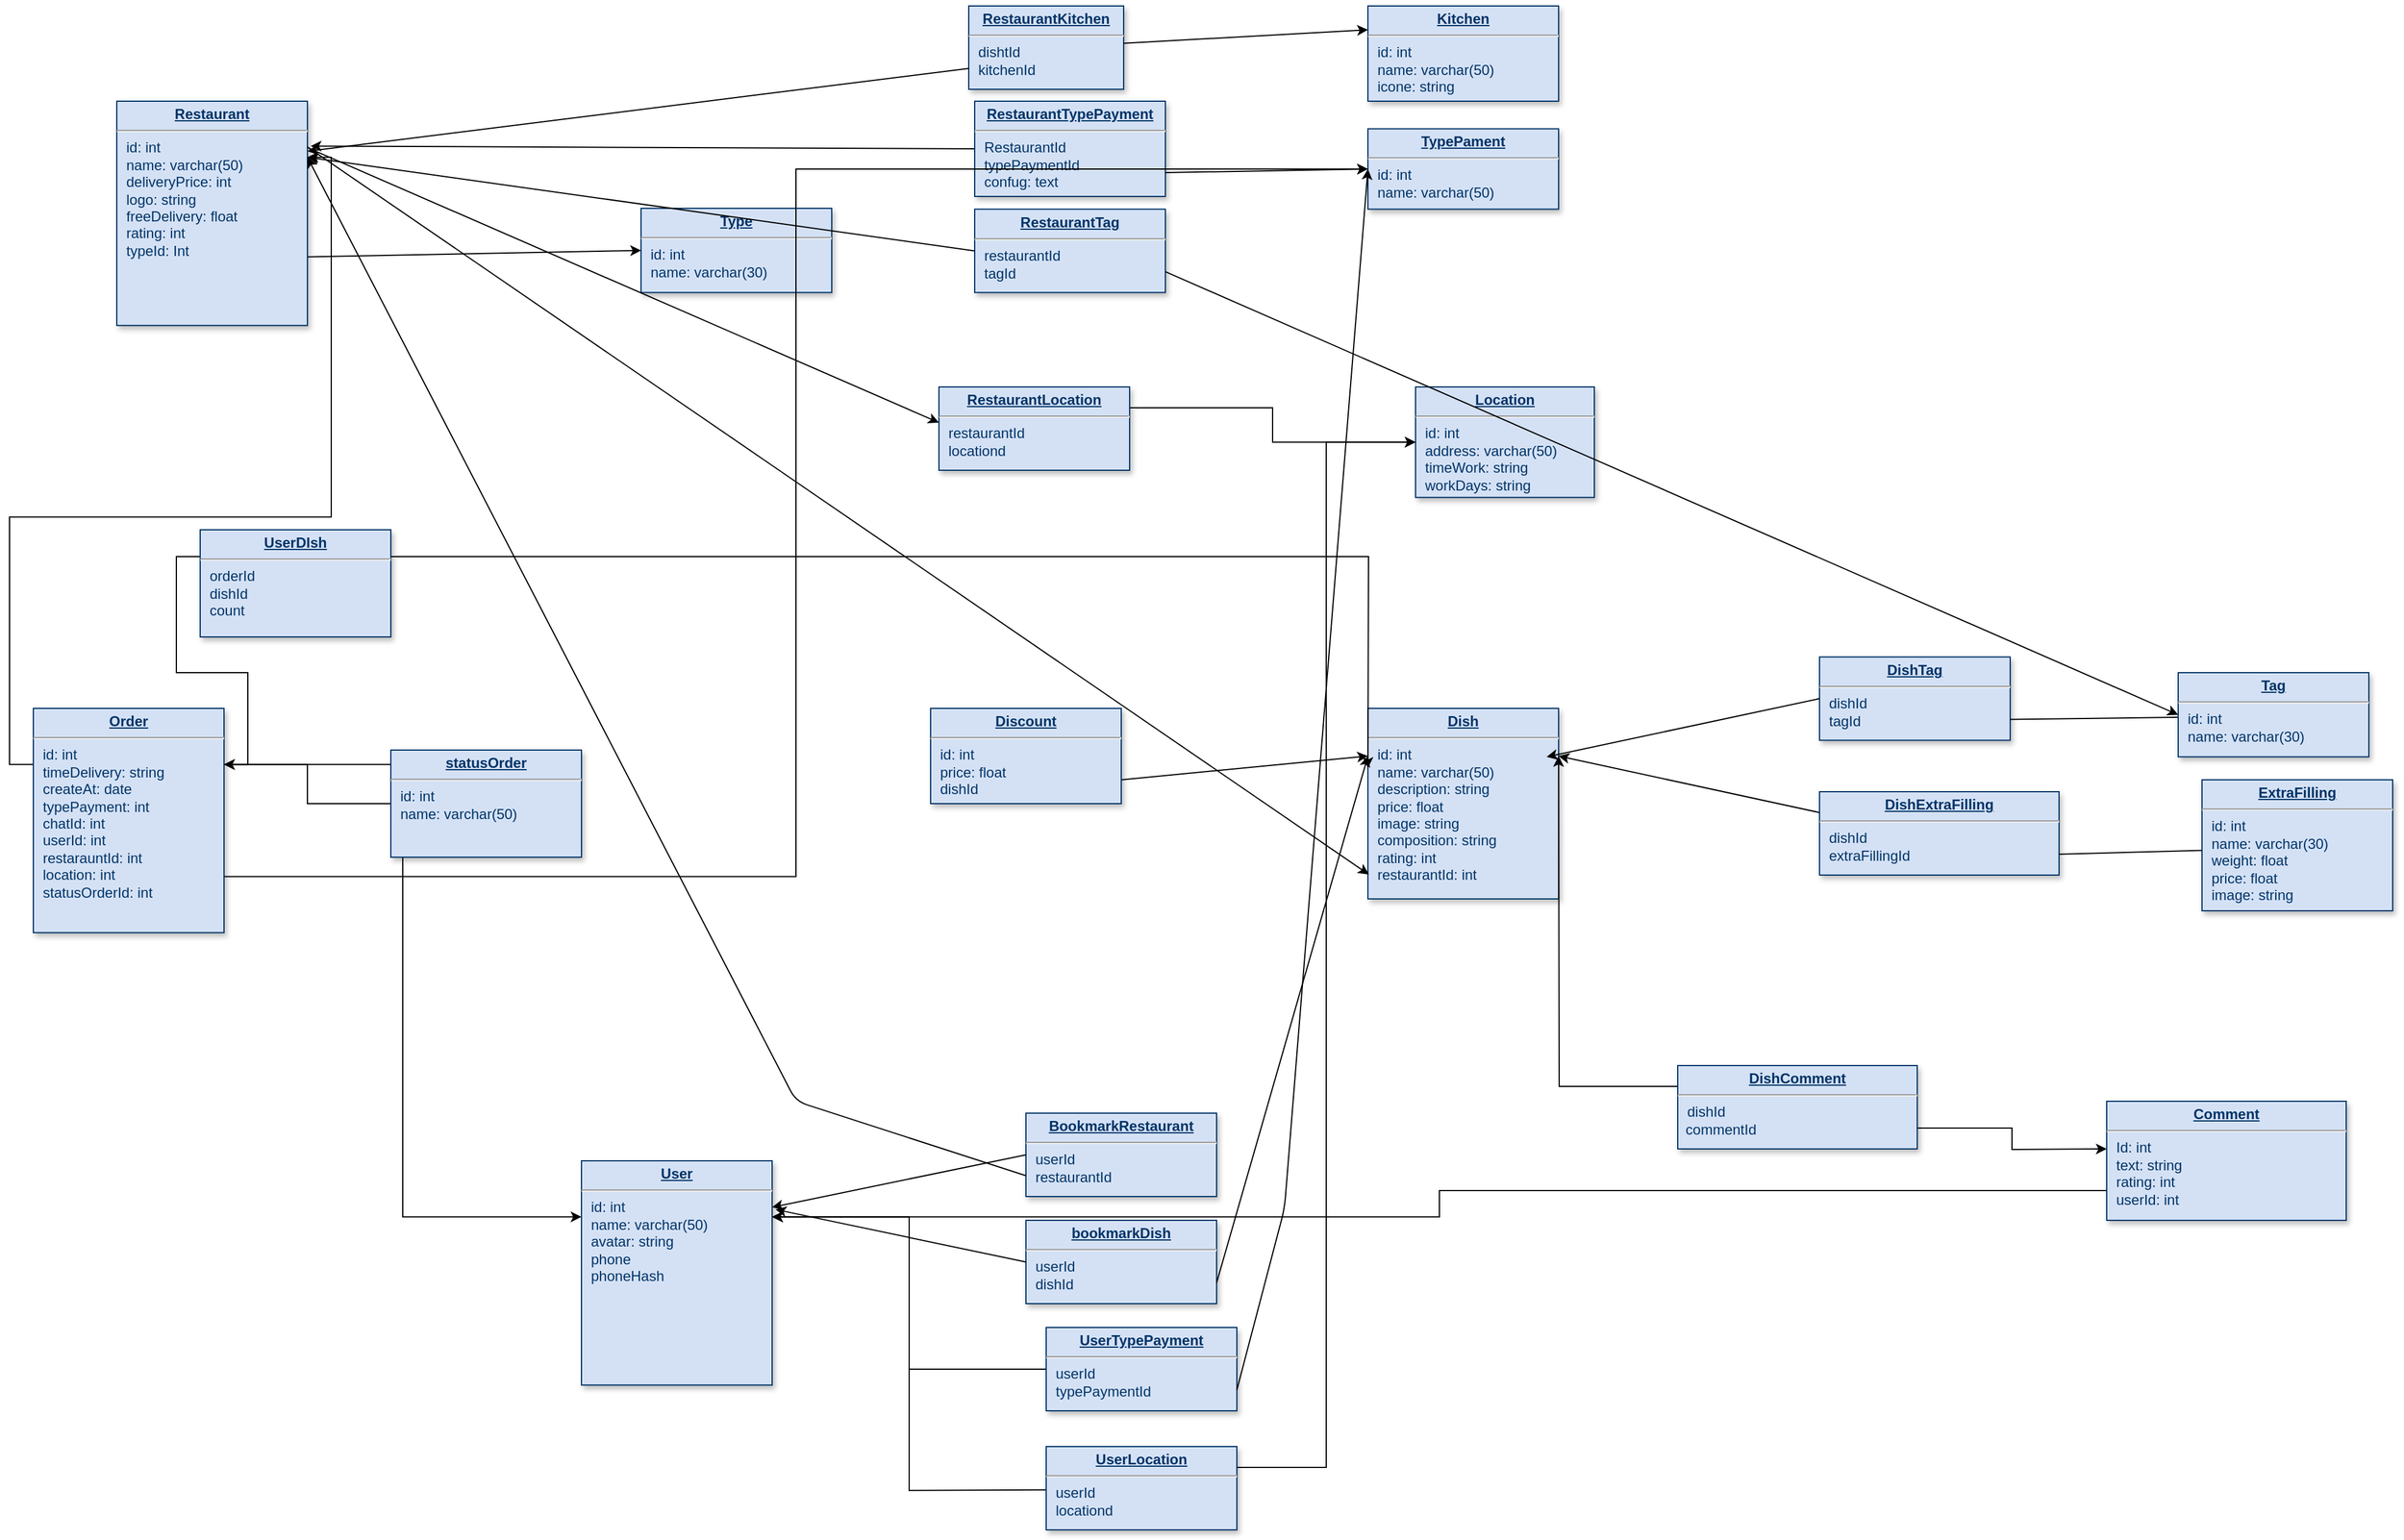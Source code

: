 <mxfile version="14.3.0" type="github">
  <diagram name="Page-1" id="efa7a0a1-bf9b-a30e-e6df-94a7791c09e9">
    <mxGraphModel dx="3792" dy="2769" grid="1" gridSize="10" guides="1" tooltips="1" connect="1" arrows="1" fold="1" page="1" pageScale="1" pageWidth="826" pageHeight="1169" background="#ffffff" math="0" shadow="0">
      <root>
        <mxCell id="0" />
        <mxCell id="1" parent="0" />
        <mxCell id="20" value="&lt;p style=&quot;margin: 0px ; margin-top: 4px ; text-align: center ; text-decoration: underline&quot;&gt;&lt;strong&gt;Dish&lt;/strong&gt;&lt;/p&gt;&lt;hr&gt;&lt;p style=&quot;margin: 0px ; margin-left: 8px&quot;&gt;id: int&lt;br&gt;name: varchar(50)&lt;/p&gt;&lt;p style=&quot;margin: 0px ; margin-left: 8px&quot;&gt;description: string&lt;br&gt;price: float&lt;br&gt;image: string&lt;/p&gt;&lt;p style=&quot;margin: 0px ; margin-left: 8px&quot;&gt;composition: string&lt;br&gt;rating: int&lt;br&gt;&lt;/p&gt;&lt;p style=&quot;margin: 0px ; margin-left: 8px&quot;&gt;restaurantId: int&lt;/p&gt;" style="verticalAlign=top;align=left;overflow=fill;fontSize=12;fontFamily=Helvetica;html=1;strokeColor=#003366;shadow=1;fillColor=#D4E1F5;fontColor=#003366" parent="1" vertex="1">
          <mxGeometry x="700" y="230" width="160" height="160" as="geometry" />
        </mxCell>
        <mxCell id="25" value="&lt;p style=&quot;margin: 4px 0px 0px ; text-align: center&quot;&gt;&lt;b&gt;&lt;u&gt;Restaurant&lt;/u&gt;&lt;/b&gt;&lt;br&gt;&lt;/p&gt;&lt;hr&gt;&lt;p style=&quot;margin: 0px ; margin-left: 8px&quot;&gt;id: int&lt;br&gt;name: varchar(50)&lt;br&gt;deliveryPrice: int&lt;br&gt;logo: string&lt;br&gt;freeDelivery: float&lt;br&gt;rating: int&lt;br&gt;typeId: Int&lt;br&gt;&lt;br&gt;&lt;br&gt;&lt;/p&gt;" style="verticalAlign=top;align=left;overflow=fill;fontSize=12;fontFamily=Helvetica;html=1;strokeColor=#003366;shadow=1;fillColor=#D4E1F5;fontColor=#003366" parent="1" vertex="1">
          <mxGeometry x="-350" y="-280" width="160" height="188.36" as="geometry" />
        </mxCell>
        <mxCell id="w3Cy6MWqWuH2VB0ONg1R-185" style="edgeStyle=orthogonalEdgeStyle;rounded=0;orthogonalLoop=1;jettySize=auto;html=1;exitX=0;exitY=0.5;exitDx=0;exitDy=0;entryX=1;entryY=0.25;entryDx=0;entryDy=0;" edge="1" parent="1" source="w3Cy6MWqWuH2VB0ONg1R-117" target="w3Cy6MWqWuH2VB0ONg1R-153">
          <mxGeometry relative="1" as="geometry" />
        </mxCell>
        <mxCell id="w3Cy6MWqWuH2VB0ONg1R-117" value="&lt;p style=&quot;margin: 0px ; margin-top: 4px ; text-align: center ; text-decoration: underline&quot;&gt;&lt;b&gt;&lt;u&gt;UserTypePayment&lt;/u&gt;&lt;/b&gt;&lt;br&gt;&lt;/p&gt;&lt;hr&gt;&lt;p style=&quot;margin: 0px ; margin-left: 8px&quot;&gt;userId&lt;/p&gt;&lt;p style=&quot;margin: 0px ; margin-left: 8px&quot;&gt;typePaymentId&lt;/p&gt;" style="verticalAlign=top;align=left;overflow=fill;fontSize=12;fontFamily=Helvetica;html=1;strokeColor=#003366;shadow=1;fillColor=#D4E1F5;fontColor=#003366" vertex="1" parent="1">
          <mxGeometry x="430" y="750" width="160" height="70" as="geometry" />
        </mxCell>
        <mxCell id="w3Cy6MWqWuH2VB0ONg1R-120" value="" style="endArrow=classic;html=1;entryX=1.017;entryY=0.2;entryDx=0;entryDy=0;exitX=0;exitY=0.5;exitDx=0;exitDy=0;entryPerimeter=0;" edge="1" parent="1" source="w3Cy6MWqWuH2VB0ONg1R-165" target="25">
          <mxGeometry width="50" height="50" relative="1" as="geometry">
            <mxPoint x="420.0" y="119.16" as="sourcePoint" />
            <mxPoint x="192.08" y="-20.0" as="targetPoint" />
          </mxGeometry>
        </mxCell>
        <mxCell id="w3Cy6MWqWuH2VB0ONg1R-123" value="&lt;p style=&quot;margin: 0px ; margin-top: 4px ; text-align: center ; text-decoration: underline&quot;&gt;&lt;strong&gt;TypePament&lt;/strong&gt;&lt;/p&gt;&lt;hr&gt;&lt;p style=&quot;margin: 0px ; margin-left: 8px&quot;&gt;id: int&lt;br&gt;name: varchar(50)&lt;br&gt;&lt;br&gt;&lt;/p&gt;" style="verticalAlign=top;align=left;overflow=fill;fontSize=12;fontFamily=Helvetica;html=1;strokeColor=#003366;shadow=1;fillColor=#D4E1F5;fontColor=#003366" vertex="1" parent="1">
          <mxGeometry x="700" y="-256.8" width="160" height="67.5" as="geometry" />
        </mxCell>
        <mxCell id="w3Cy6MWqWuH2VB0ONg1R-124" style="edgeStyle=orthogonalEdgeStyle;rounded=0;orthogonalLoop=1;jettySize=auto;html=1;exitX=0.5;exitY=1;exitDx=0;exitDy=0;" edge="1" parent="1">
          <mxGeometry relative="1" as="geometry">
            <mxPoint x="1170" y="140" as="sourcePoint" />
            <mxPoint x="1170" y="140" as="targetPoint" />
          </mxGeometry>
        </mxCell>
        <mxCell id="w3Cy6MWqWuH2VB0ONg1R-125" style="edgeStyle=orthogonalEdgeStyle;rounded=0;orthogonalLoop=1;jettySize=auto;html=1;exitX=0.5;exitY=1;exitDx=0;exitDy=0;" edge="1" parent="1" source="w3Cy6MWqWuH2VB0ONg1R-117" target="w3Cy6MWqWuH2VB0ONg1R-117">
          <mxGeometry relative="1" as="geometry" />
        </mxCell>
        <mxCell id="w3Cy6MWqWuH2VB0ONg1R-126" style="edgeStyle=orthogonalEdgeStyle;rounded=0;orthogonalLoop=1;jettySize=auto;html=1;exitX=0.5;exitY=1;exitDx=0;exitDy=0;" edge="1" parent="1" source="w3Cy6MWqWuH2VB0ONg1R-117" target="w3Cy6MWqWuH2VB0ONg1R-117">
          <mxGeometry relative="1" as="geometry" />
        </mxCell>
        <mxCell id="w3Cy6MWqWuH2VB0ONg1R-127" style="edgeStyle=orthogonalEdgeStyle;rounded=0;orthogonalLoop=1;jettySize=auto;html=1;exitX=0.5;exitY=1;exitDx=0;exitDy=0;" edge="1" parent="1" source="w3Cy6MWqWuH2VB0ONg1R-117" target="w3Cy6MWqWuH2VB0ONg1R-117">
          <mxGeometry relative="1" as="geometry" />
        </mxCell>
        <mxCell id="w3Cy6MWqWuH2VB0ONg1R-129" value="" style="endArrow=classic;html=1;exitX=1;exitY=0.75;exitDx=0;exitDy=0;entryX=0;entryY=0.5;entryDx=0;entryDy=0;" edge="1" parent="1" source="w3Cy6MWqWuH2VB0ONg1R-117" target="w3Cy6MWqWuH2VB0ONg1R-123">
          <mxGeometry width="50" height="50" relative="1" as="geometry">
            <mxPoint x="547.92" y="813.75" as="sourcePoint" />
            <mxPoint x="680" y="124" as="targetPoint" />
            <Array as="points">
              <mxPoint x="630" y="650" />
            </Array>
          </mxGeometry>
        </mxCell>
        <mxCell id="w3Cy6MWqWuH2VB0ONg1R-132" style="edgeStyle=orthogonalEdgeStyle;rounded=0;orthogonalLoop=1;jettySize=auto;html=1;exitX=0.5;exitY=1;exitDx=0;exitDy=0;" edge="1" parent="1">
          <mxGeometry relative="1" as="geometry">
            <mxPoint x="507.92" y="256.79" as="sourcePoint" />
            <mxPoint x="507.92" y="256.79" as="targetPoint" />
          </mxGeometry>
        </mxCell>
        <mxCell id="w3Cy6MWqWuH2VB0ONg1R-133" style="edgeStyle=orthogonalEdgeStyle;rounded=0;orthogonalLoop=1;jettySize=auto;html=1;exitX=0.5;exitY=1;exitDx=0;exitDy=0;" edge="1" parent="1">
          <mxGeometry relative="1" as="geometry">
            <mxPoint x="507.92" y="256.79" as="sourcePoint" />
            <mxPoint x="507.92" y="256.79" as="targetPoint" />
          </mxGeometry>
        </mxCell>
        <mxCell id="w3Cy6MWqWuH2VB0ONg1R-134" style="edgeStyle=orthogonalEdgeStyle;rounded=0;orthogonalLoop=1;jettySize=auto;html=1;exitX=0.5;exitY=1;exitDx=0;exitDy=0;" edge="1" parent="1">
          <mxGeometry relative="1" as="geometry">
            <mxPoint x="507.92" y="256.79" as="sourcePoint" />
            <mxPoint x="507.92" y="256.79" as="targetPoint" />
          </mxGeometry>
        </mxCell>
        <mxCell id="w3Cy6MWqWuH2VB0ONg1R-135" value="" style="endArrow=classic;html=1;entryX=0.005;entryY=0.872;entryDx=0;entryDy=0;entryPerimeter=0;exitX=1;exitY=0.204;exitDx=0;exitDy=0;exitPerimeter=0;" edge="1" parent="1" source="25" target="20">
          <mxGeometry width="50" height="50" relative="1" as="geometry">
            <mxPoint x="590" y="224" as="sourcePoint" />
            <mxPoint x="640" y="211.25" as="targetPoint" />
          </mxGeometry>
        </mxCell>
        <mxCell id="w3Cy6MWqWuH2VB0ONg1R-137" value="&lt;p style=&quot;margin: 0px ; margin-top: 4px ; text-align: center ; text-decoration: underline&quot;&gt;&lt;b&gt;&lt;u&gt;DishTag&lt;/u&gt;&lt;/b&gt;&lt;br&gt;&lt;/p&gt;&lt;hr&gt;&lt;p style=&quot;margin: 0px ; margin-left: 8px&quot;&gt;dishId&lt;br&gt;&lt;span style=&quot;text-align: center&quot;&gt;tagId&lt;/span&gt;&lt;/p&gt;&lt;p style=&quot;margin: 0px ; margin-left: 8px&quot;&gt;&lt;br&gt;&lt;/p&gt;" style="verticalAlign=top;align=left;overflow=fill;fontSize=12;fontFamily=Helvetica;html=1;strokeColor=#003366;shadow=1;fillColor=#D4E1F5;fontColor=#003366" vertex="1" parent="1">
          <mxGeometry x="1079" y="186.79" width="160" height="70" as="geometry" />
        </mxCell>
        <mxCell id="w3Cy6MWqWuH2VB0ONg1R-138" value="" style="endArrow=classic;html=1;exitX=1;exitY=0.75;exitDx=0;exitDy=0;entryX=1;entryY=0.5;entryDx=0;entryDy=0;" edge="1" parent="1" source="w3Cy6MWqWuH2VB0ONg1R-137" target="w3Cy6MWqWuH2VB0ONg1R-141">
          <mxGeometry width="50" height="50" relative="1" as="geometry">
            <mxPoint x="379" y="307.49" as="sourcePoint" />
            <mxPoint x="180" y="307.49" as="targetPoint" />
          </mxGeometry>
        </mxCell>
        <mxCell id="w3Cy6MWqWuH2VB0ONg1R-139" value="" style="endArrow=classic;html=1;exitX=0;exitY=0.5;exitDx=0;exitDy=0;" edge="1" parent="1" source="w3Cy6MWqWuH2VB0ONg1R-137">
          <mxGeometry width="50" height="50" relative="1" as="geometry">
            <mxPoint x="970" y="270.7" as="sourcePoint" />
            <mxPoint x="850" y="270.7" as="targetPoint" />
          </mxGeometry>
        </mxCell>
        <mxCell id="w3Cy6MWqWuH2VB0ONg1R-141" value="&lt;p style=&quot;margin: 0px ; margin-top: 4px ; text-align: center ; text-decoration: underline&quot;&gt;&lt;b&gt;&lt;u&gt;Tag&lt;/u&gt;&lt;/b&gt;&lt;br&gt;&lt;/p&gt;&lt;hr&gt;&lt;p style=&quot;margin: 0px ; margin-left: 8px&quot;&gt;id: int&lt;br&gt;name: varchar(30)&lt;/p&gt;&lt;p style=&quot;margin: 0px ; margin-left: 8px&quot;&gt;&lt;br&gt;&lt;/p&gt;" style="verticalAlign=top;align=left;overflow=fill;fontSize=12;fontFamily=Helvetica;html=1;strokeColor=#003366;shadow=1;fillColor=#D4E1F5;fontColor=#003366" vertex="1" parent="1">
          <mxGeometry x="1380" y="200" width="160" height="70.7" as="geometry" />
        </mxCell>
        <mxCell id="w3Cy6MWqWuH2VB0ONg1R-143" value="&lt;p style=&quot;margin: 0px ; margin-top: 4px ; text-align: center ; text-decoration: underline&quot;&gt;&lt;b&gt;Type&lt;/b&gt;&lt;/p&gt;&lt;hr&gt;&lt;p style=&quot;margin: 0px ; margin-left: 8px&quot;&gt;id: int&lt;br&gt;name: varchar(30)&lt;/p&gt;&lt;p style=&quot;margin: 0px ; margin-left: 8px&quot;&gt;&lt;br&gt;&lt;/p&gt;" style="verticalAlign=top;align=left;overflow=fill;fontSize=12;fontFamily=Helvetica;html=1;strokeColor=#003366;shadow=1;fillColor=#D4E1F5;fontColor=#003366" vertex="1" parent="1">
          <mxGeometry x="90" y="-190" width="160" height="70.7" as="geometry" />
        </mxCell>
        <mxCell id="w3Cy6MWqWuH2VB0ONg1R-144" value="" style="endArrow=classic;html=1;exitX=1.003;exitY=0.694;exitDx=0;exitDy=0;exitPerimeter=0;entryX=0;entryY=0.5;entryDx=0;entryDy=0;" edge="1" parent="1" source="25" target="w3Cy6MWqWuH2VB0ONg1R-143">
          <mxGeometry width="50" height="50" relative="1" as="geometry">
            <mxPoint x="290" y="200" as="sourcePoint" />
            <mxPoint x="340" y="150" as="targetPoint" />
          </mxGeometry>
        </mxCell>
        <mxCell id="w3Cy6MWqWuH2VB0ONg1R-145" value="&lt;p style=&quot;margin: 0px ; margin-top: 4px ; text-align: center ; text-decoration: underline&quot;&gt;&lt;b&gt;&lt;u&gt;Dish&lt;/u&gt;&lt;/b&gt;&lt;b&gt;&lt;u&gt;ExtraFilling&lt;/u&gt;&lt;/b&gt;&lt;/p&gt;&lt;hr&gt;&lt;p style=&quot;margin: 0px ; margin-left: 8px&quot;&gt;dishId&lt;br&gt;&lt;span style=&quot;text-align: center&quot;&gt;extraFillingId&lt;br&gt;&lt;br&gt;&lt;/span&gt;&lt;/p&gt;&lt;p style=&quot;margin: 0px ; margin-left: 8px&quot;&gt;&lt;br&gt;&lt;/p&gt;" style="verticalAlign=top;align=left;overflow=fill;fontSize=12;fontFamily=Helvetica;html=1;strokeColor=#003366;shadow=1;fillColor=#D4E1F5;fontColor=#003366" vertex="1" parent="1">
          <mxGeometry x="1079" y="300" width="201" height="70" as="geometry" />
        </mxCell>
        <mxCell id="w3Cy6MWqWuH2VB0ONg1R-146" value="" style="endArrow=classic;html=1;entryX=1;entryY=0.5;entryDx=0;entryDy=0;exitX=1;exitY=0.75;exitDx=0;exitDy=0;" edge="1" parent="1" source="w3Cy6MWqWuH2VB0ONg1R-145" target="w3Cy6MWqWuH2VB0ONg1R-148">
          <mxGeometry width="50" height="50" relative="1" as="geometry">
            <mxPoint x="1290" y="353" as="sourcePoint" />
            <mxPoint x="180" y="393.73" as="targetPoint" />
          </mxGeometry>
        </mxCell>
        <mxCell id="w3Cy6MWqWuH2VB0ONg1R-147" value="" style="endArrow=classic;html=1;exitX=0;exitY=0.25;exitDx=0;exitDy=0;entryX=1;entryY=0.25;entryDx=0;entryDy=0;" edge="1" parent="1" source="w3Cy6MWqWuH2VB0ONg1R-145" target="20">
          <mxGeometry width="50" height="50" relative="1" as="geometry">
            <mxPoint x="540" y="395.53" as="sourcePoint" />
            <mxPoint x="638.08" y="327.49" as="targetPoint" />
          </mxGeometry>
        </mxCell>
        <mxCell id="w3Cy6MWqWuH2VB0ONg1R-148" value="&lt;p style=&quot;margin: 0px ; margin-top: 4px ; text-align: center ; text-decoration: underline&quot;&gt;&lt;b&gt;&lt;u&gt;ExtraFilling&lt;/u&gt;&lt;/b&gt;&lt;br&gt;&lt;/p&gt;&lt;hr&gt;&lt;p style=&quot;margin: 0px ; margin-left: 8px&quot;&gt;id: int&lt;br&gt;name: varchar(30)&lt;br&gt;weight: float&lt;br&gt;price: float&lt;br&gt;image: string&lt;/p&gt;&lt;p style=&quot;margin: 0px ; margin-left: 8px&quot;&gt;&lt;br&gt;&lt;/p&gt;" style="verticalAlign=top;align=left;overflow=fill;fontSize=12;fontFamily=Helvetica;html=1;strokeColor=#003366;shadow=1;fillColor=#D4E1F5;fontColor=#003366" vertex="1" parent="1">
          <mxGeometry x="1400" y="290" width="160" height="110" as="geometry" />
        </mxCell>
        <mxCell id="w3Cy6MWqWuH2VB0ONg1R-151" value="" style="endArrow=classic;html=1;exitX=1;exitY=0.75;exitDx=0;exitDy=0;entryX=0;entryY=0.25;entryDx=0;entryDy=0;" edge="1" parent="1" source="w3Cy6MWqWuH2VB0ONg1R-152" target="20">
          <mxGeometry width="50" height="50" relative="1" as="geometry">
            <mxPoint x="587.92" y="471.97" as="sourcePoint" />
            <mxPoint x="800" y="230" as="targetPoint" />
          </mxGeometry>
        </mxCell>
        <mxCell id="w3Cy6MWqWuH2VB0ONg1R-152" value="&lt;p style=&quot;margin: 4px 0px 0px ; text-align: center&quot;&gt;&lt;b&gt;&lt;u&gt;Discount&lt;/u&gt;&lt;/b&gt;&lt;br&gt;&lt;/p&gt;&lt;hr&gt;&lt;p style=&quot;margin: 0px ; margin-left: 8px&quot;&gt;id: int&lt;br&gt;price: float&lt;br&gt;dishId&lt;/p&gt;" style="verticalAlign=top;align=left;overflow=fill;fontSize=12;fontFamily=Helvetica;html=1;strokeColor=#003366;shadow=1;fillColor=#D4E1F5;fontColor=#003366" vertex="1" parent="1">
          <mxGeometry x="333" y="230" width="160" height="80" as="geometry" />
        </mxCell>
        <mxCell id="w3Cy6MWqWuH2VB0ONg1R-153" value="&lt;p style=&quot;margin: 4px 0px 0px ; text-align: center&quot;&gt;&lt;b&gt;&lt;u&gt;User&lt;/u&gt;&lt;/b&gt;&lt;br&gt;&lt;/p&gt;&lt;hr&gt;&lt;p style=&quot;margin: 0px ; margin-left: 8px&quot;&gt;id: int&lt;br&gt;name: varchar(50)&lt;br&gt;avatar: string&lt;br&gt;phone&lt;br&gt;phoneHash&lt;br&gt;&lt;br&gt;&lt;br&gt;&lt;/p&gt;" style="verticalAlign=top;align=left;overflow=fill;fontSize=12;fontFamily=Helvetica;html=1;strokeColor=#003366;shadow=1;fillColor=#D4E1F5;fontColor=#003366" vertex="1" parent="1">
          <mxGeometry x="40" y="610" width="160" height="188.36" as="geometry" />
        </mxCell>
        <mxCell id="w3Cy6MWqWuH2VB0ONg1R-155" value="&lt;p style=&quot;margin: 0px ; margin-top: 4px ; text-align: center ; text-decoration: underline&quot;&gt;&lt;b&gt;&lt;u&gt;BookmarkRestaurant&lt;/u&gt;&lt;/b&gt;&lt;br&gt;&lt;/p&gt;&lt;hr&gt;&lt;p style=&quot;margin: 0px ; margin-left: 8px&quot;&gt;userId&lt;br&gt;restaurantId&lt;br&gt;&lt;/p&gt;" style="verticalAlign=top;align=left;overflow=fill;fontSize=12;fontFamily=Helvetica;html=1;strokeColor=#003366;shadow=1;fillColor=#D4E1F5;fontColor=#003366" vertex="1" parent="1">
          <mxGeometry x="413" y="570" width="160" height="70" as="geometry" />
        </mxCell>
        <mxCell id="w3Cy6MWqWuH2VB0ONg1R-156" value="" style="endArrow=classic;html=1;entryX=1.013;entryY=0.185;entryDx=0;entryDy=0;entryPerimeter=0;exitX=0;exitY=0.5;exitDx=0;exitDy=0;" edge="1" parent="1" source="w3Cy6MWqWuH2VB0ONg1R-155">
          <mxGeometry width="50" height="50" relative="1" as="geometry">
            <mxPoint x="385.92" y="642.5" as="sourcePoint" />
            <mxPoint x="200.0" y="648.987" as="targetPoint" />
            <Array as="points" />
          </mxGeometry>
        </mxCell>
        <mxCell id="w3Cy6MWqWuH2VB0ONg1R-161" value="&lt;p style=&quot;margin: 0px ; margin-top: 4px ; text-align: center ; text-decoration: underline&quot;&gt;&lt;b&gt;&lt;u&gt;bookmarkDish&lt;/u&gt;&lt;/b&gt;&lt;br&gt;&lt;/p&gt;&lt;hr&gt;&lt;p style=&quot;margin: 0px ; margin-left: 8px&quot;&gt;userId&lt;br&gt;dishId&lt;br&gt;&lt;/p&gt;" style="verticalAlign=top;align=left;overflow=fill;fontSize=12;fontFamily=Helvetica;html=1;strokeColor=#003366;shadow=1;fillColor=#D4E1F5;fontColor=#003366" vertex="1" parent="1">
          <mxGeometry x="413" y="660" width="160" height="70" as="geometry" />
        </mxCell>
        <mxCell id="w3Cy6MWqWuH2VB0ONg1R-162" value="" style="endArrow=classic;html=1;entryX=1.018;entryY=0.217;entryDx=0;entryDy=0;entryPerimeter=0;exitX=0;exitY=0.5;exitDx=0;exitDy=0;" edge="1" parent="1" source="w3Cy6MWqWuH2VB0ONg1R-161" target="w3Cy6MWqWuH2VB0ONg1R-153">
          <mxGeometry width="50" height="50" relative="1" as="geometry">
            <mxPoint x="388" y="722.5" as="sourcePoint" />
            <mxPoint x="202.08" y="728.987" as="targetPoint" />
            <Array as="points" />
          </mxGeometry>
        </mxCell>
        <mxCell id="w3Cy6MWqWuH2VB0ONg1R-163" value="" style="endArrow=classic;html=1;exitX=0;exitY=0.75;exitDx=0;exitDy=0;entryX=1;entryY=0.25;entryDx=0;entryDy=0;" edge="1" parent="1" source="w3Cy6MWqWuH2VB0ONg1R-155" target="25">
          <mxGeometry width="50" height="50" relative="1" as="geometry">
            <mxPoint x="290" y="610" as="sourcePoint" />
            <mxPoint x="200" y="60" as="targetPoint" />
            <Array as="points">
              <mxPoint x="220" y="560" />
            </Array>
          </mxGeometry>
        </mxCell>
        <mxCell id="w3Cy6MWqWuH2VB0ONg1R-164" value="" style="endArrow=classic;html=1;entryX=0;entryY=0.25;entryDx=0;entryDy=0;exitX=1;exitY=0.75;exitDx=0;exitDy=0;" edge="1" parent="1" source="w3Cy6MWqWuH2VB0ONg1R-161" target="20">
          <mxGeometry width="50" height="50" relative="1" as="geometry">
            <mxPoint x="580" y="740" as="sourcePoint" />
            <mxPoint x="630" y="690" as="targetPoint" />
            <Array as="points" />
          </mxGeometry>
        </mxCell>
        <mxCell id="w3Cy6MWqWuH2VB0ONg1R-165" value="&lt;p style=&quot;margin: 0px ; margin-top: 4px ; text-align: center ; text-decoration: underline&quot;&gt;&lt;b&gt;&lt;u&gt;RestaurantTypePayment&lt;/u&gt;&lt;/b&gt;&lt;br&gt;&lt;/p&gt;&lt;hr&gt;&lt;p style=&quot;margin: 0px ; margin-left: 8px&quot;&gt;RestaurantId&lt;/p&gt;&lt;p style=&quot;margin: 0px ; margin-left: 8px&quot;&gt;typePaymentId&lt;br&gt;confug: text&lt;/p&gt;" style="verticalAlign=top;align=left;overflow=fill;fontSize=12;fontFamily=Helvetica;html=1;strokeColor=#003366;shadow=1;fillColor=#D4E1F5;fontColor=#003366" vertex="1" parent="1">
          <mxGeometry x="370" y="-280" width="160" height="80" as="geometry" />
        </mxCell>
        <mxCell id="w3Cy6MWqWuH2VB0ONg1R-166" value="" style="endArrow=classic;html=1;entryX=0;entryY=0.5;entryDx=0;entryDy=0;exitX=1;exitY=0.75;exitDx=0;exitDy=0;" edge="1" parent="1" source="w3Cy6MWqWuH2VB0ONg1R-165" target="w3Cy6MWqWuH2VB0ONg1R-123">
          <mxGeometry width="50" height="50" relative="1" as="geometry">
            <mxPoint x="360" y="240" as="sourcePoint" />
            <mxPoint x="410" y="190" as="targetPoint" />
          </mxGeometry>
        </mxCell>
        <mxCell id="w3Cy6MWqWuH2VB0ONg1R-170" value="&lt;p style=&quot;margin: 0px ; margin-top: 4px ; text-align: center ; text-decoration: underline&quot;&gt;&lt;span style=&quot;text-align: left&quot;&gt;&lt;b&gt;Location&lt;/b&gt;&lt;/span&gt;&lt;br&gt;&lt;/p&gt;&lt;hr&gt;&lt;p style=&quot;margin: 0px ; margin-left: 8px&quot;&gt;id: int&lt;br&gt;address&lt;span&gt;: varchar(50)&lt;/span&gt;&lt;/p&gt;&lt;p style=&quot;margin: 0px ; margin-left: 8px&quot;&gt;timeWork: string&lt;br&gt;workDays: string&lt;br&gt;&lt;/p&gt;&lt;p style=&quot;margin: 0px ; margin-left: 8px&quot;&gt;&lt;br&gt;&lt;br&gt;&lt;/p&gt;" style="verticalAlign=top;align=left;overflow=fill;fontSize=12;fontFamily=Helvetica;html=1;strokeColor=#003366;shadow=1;fillColor=#D4E1F5;fontColor=#003366" vertex="1" parent="1">
          <mxGeometry x="740" y="-40" width="150" height="92.81" as="geometry" />
        </mxCell>
        <mxCell id="w3Cy6MWqWuH2VB0ONg1R-172" value="" style="endArrow=classic;html=1;exitX=1.008;exitY=0.21;exitDx=0;exitDy=0;exitPerimeter=0;" edge="1" parent="1" source="25">
          <mxGeometry width="50" height="50" relative="1" as="geometry">
            <mxPoint x="587.28" y="567.19" as="sourcePoint" />
            <mxPoint x="340" y="-10" as="targetPoint" />
          </mxGeometry>
        </mxCell>
        <mxCell id="w3Cy6MWqWuH2VB0ONg1R-183" style="edgeStyle=orthogonalEdgeStyle;rounded=0;orthogonalLoop=1;jettySize=auto;html=1;entryX=1;entryY=0.25;entryDx=0;entryDy=0;" edge="1" parent="1" target="w3Cy6MWqWuH2VB0ONg1R-153">
          <mxGeometry relative="1" as="geometry">
            <mxPoint x="430" y="886.429" as="sourcePoint" />
          </mxGeometry>
        </mxCell>
        <mxCell id="w3Cy6MWqWuH2VB0ONg1R-178" value="&lt;p style=&quot;margin: 0px ; margin-top: 4px ; text-align: center ; text-decoration: underline&quot;&gt;&lt;b&gt;&lt;u&gt;RestaurantKitchen&lt;/u&gt;&lt;/b&gt;&lt;/p&gt;&lt;hr&gt;&lt;p style=&quot;margin: 0px ; margin-left: 8px&quot;&gt;dishtId&lt;br&gt;kitchenId&lt;/p&gt;" style="verticalAlign=top;align=left;overflow=fill;fontSize=12;fontFamily=Helvetica;html=1;strokeColor=#003366;shadow=1;fillColor=#D4E1F5;fontColor=#003366;" vertex="1" parent="1">
          <mxGeometry x="365" y="-360" width="130" height="70" as="geometry" />
        </mxCell>
        <mxCell id="w3Cy6MWqWuH2VB0ONg1R-179" value="" style="endArrow=classic;html=1;entryX=0;entryY=0.25;entryDx=0;entryDy=0;" edge="1" parent="1" source="w3Cy6MWqWuH2VB0ONg1R-178" target="w3Cy6MWqWuH2VB0ONg1R-180">
          <mxGeometry width="50" height="50" relative="1" as="geometry">
            <mxPoint x="-390" y="-370.7" as="sourcePoint" />
            <mxPoint x="-775.2" y="203.287" as="targetPoint" />
            <Array as="points" />
          </mxGeometry>
        </mxCell>
        <mxCell id="w3Cy6MWqWuH2VB0ONg1R-180" value="&lt;p style=&quot;margin: 4px 0px 0px ; text-align: center&quot;&gt;&lt;b&gt;&lt;u&gt;Kitchen&lt;/u&gt;&lt;/b&gt;&lt;br&gt;&lt;/p&gt;&lt;hr&gt;&lt;p style=&quot;margin: 0px ; margin-left: 8px&quot;&gt;id: int&lt;br&gt;name: varchar(50)&lt;br&gt;icone: string&lt;/p&gt;" style="verticalAlign=top;align=left;overflow=fill;fontSize=12;fontFamily=Helvetica;html=1;strokeColor=#003366;shadow=1;fillColor=#D4E1F5;fontColor=#003366" vertex="1" parent="1">
          <mxGeometry x="700" y="-360.0" width="160" height="80" as="geometry" />
        </mxCell>
        <mxCell id="w3Cy6MWqWuH2VB0ONg1R-181" value="" style="endArrow=classic;html=1;exitX=0;exitY=0.75;exitDx=0;exitDy=0;" edge="1" parent="1" source="w3Cy6MWqWuH2VB0ONg1R-178">
          <mxGeometry width="50" height="50" relative="1" as="geometry">
            <mxPoint x="-687.28" y="346.8" as="sourcePoint" />
            <mxPoint x="-190" y="-238" as="targetPoint" />
          </mxGeometry>
        </mxCell>
        <mxCell id="w3Cy6MWqWuH2VB0ONg1R-187" value="&lt;p style=&quot;margin: 0px ; margin-top: 4px ; text-align: center ; text-decoration: underline&quot;&gt;&lt;b&gt;&lt;u&gt;RestaurantTag&lt;/u&gt;&lt;/b&gt;&lt;br&gt;&lt;/p&gt;&lt;hr&gt;&lt;p style=&quot;margin: 0px ; margin-left: 8px&quot;&gt;restaurantId&lt;br&gt;&lt;span style=&quot;text-align: center&quot;&gt;tagId&lt;/span&gt;&lt;/p&gt;&lt;p style=&quot;margin: 0px ; margin-left: 8px&quot;&gt;&lt;br&gt;&lt;/p&gt;" style="verticalAlign=top;align=left;overflow=fill;fontSize=12;fontFamily=Helvetica;html=1;strokeColor=#003366;shadow=1;fillColor=#D4E1F5;fontColor=#003366" vertex="1" parent="1">
          <mxGeometry x="370" y="-189.3" width="160" height="70" as="geometry" />
        </mxCell>
        <mxCell id="w3Cy6MWqWuH2VB0ONg1R-188" value="" style="endArrow=classic;html=1;exitX=1;exitY=0.75;exitDx=0;exitDy=0;entryX=0;entryY=0.5;entryDx=0;entryDy=0;" edge="1" parent="1" source="w3Cy6MWqWuH2VB0ONg1R-187" target="w3Cy6MWqWuH2VB0ONg1R-141">
          <mxGeometry width="50" height="50" relative="1" as="geometry">
            <mxPoint x="-323" y="-49.3" as="sourcePoint" />
            <mxPoint x="860" y="-126.99" as="targetPoint" />
          </mxGeometry>
        </mxCell>
        <mxCell id="w3Cy6MWqWuH2VB0ONg1R-189" value="" style="endArrow=classic;html=1;exitX=0;exitY=0.5;exitDx=0;exitDy=0;entryX=1;entryY=0.25;entryDx=0;entryDy=0;" edge="1" parent="1" source="w3Cy6MWqWuH2VB0ONg1R-187" target="25">
          <mxGeometry width="50" height="50" relative="1" as="geometry">
            <mxPoint x="268" y="-86.09" as="sourcePoint" />
            <mxPoint x="148" y="-86.09" as="targetPoint" />
          </mxGeometry>
        </mxCell>
        <mxCell id="w3Cy6MWqWuH2VB0ONg1R-193" style="edgeStyle=orthogonalEdgeStyle;rounded=0;orthogonalLoop=1;jettySize=auto;html=1;exitX=1;exitY=0.25;exitDx=0;exitDy=0;entryX=0;entryY=0.5;entryDx=0;entryDy=0;" edge="1" parent="1" source="w3Cy6MWqWuH2VB0ONg1R-192" target="w3Cy6MWqWuH2VB0ONg1R-170">
          <mxGeometry relative="1" as="geometry" />
        </mxCell>
        <mxCell id="w3Cy6MWqWuH2VB0ONg1R-192" value="&lt;p style=&quot;margin: 0px ; margin-top: 4px ; text-align: center ; text-decoration: underline&quot;&gt;&lt;b&gt;&lt;u&gt;RestaurantLocation&lt;/u&gt;&lt;/b&gt;&lt;br&gt;&lt;/p&gt;&lt;hr&gt;&lt;p style=&quot;margin: 0px ; margin-left: 8px&quot;&gt;restaurantId&lt;br&gt;&lt;span style=&quot;text-align: center&quot;&gt;locationd&lt;/span&gt;&lt;/p&gt;&lt;p style=&quot;margin: 0px ; margin-left: 8px&quot;&gt;&lt;br&gt;&lt;/p&gt;" style="verticalAlign=top;align=left;overflow=fill;fontSize=12;fontFamily=Helvetica;html=1;strokeColor=#003366;shadow=1;fillColor=#D4E1F5;fontColor=#003366" vertex="1" parent="1">
          <mxGeometry x="340" y="-40" width="160" height="70" as="geometry" />
        </mxCell>
        <mxCell id="w3Cy6MWqWuH2VB0ONg1R-195" style="edgeStyle=orthogonalEdgeStyle;rounded=0;orthogonalLoop=1;jettySize=auto;html=1;exitX=1;exitY=0.25;exitDx=0;exitDy=0;entryX=0;entryY=0.5;entryDx=0;entryDy=0;" edge="1" parent="1" source="w3Cy6MWqWuH2VB0ONg1R-194" target="w3Cy6MWqWuH2VB0ONg1R-170">
          <mxGeometry relative="1" as="geometry" />
        </mxCell>
        <mxCell id="w3Cy6MWqWuH2VB0ONg1R-194" value="&lt;p style=&quot;margin: 0px ; margin-top: 4px ; text-align: center ; text-decoration: underline&quot;&gt;&lt;b&gt;&lt;u&gt;UserLocation&lt;/u&gt;&lt;/b&gt;&lt;br&gt;&lt;/p&gt;&lt;hr&gt;&lt;p style=&quot;margin: 0px ; margin-left: 8px&quot;&gt;userId&lt;br&gt;&lt;span style=&quot;text-align: center&quot;&gt;locationd&lt;/span&gt;&lt;/p&gt;&lt;p style=&quot;margin: 0px ; margin-left: 8px&quot;&gt;&lt;br&gt;&lt;/p&gt;" style="verticalAlign=top;align=left;overflow=fill;fontSize=12;fontFamily=Helvetica;html=1;strokeColor=#003366;shadow=1;fillColor=#D4E1F5;fontColor=#003366" vertex="1" parent="1">
          <mxGeometry x="430" y="850" width="160" height="70" as="geometry" />
        </mxCell>
        <mxCell id="w3Cy6MWqWuH2VB0ONg1R-197" style="edgeStyle=orthogonalEdgeStyle;rounded=0;orthogonalLoop=1;jettySize=auto;html=1;exitX=0;exitY=0.25;exitDx=0;exitDy=0;" edge="1" parent="1" source="w3Cy6MWqWuH2VB0ONg1R-196">
          <mxGeometry relative="1" as="geometry">
            <mxPoint x="860" y="270" as="targetPoint" />
          </mxGeometry>
        </mxCell>
        <mxCell id="w3Cy6MWqWuH2VB0ONg1R-198" style="edgeStyle=orthogonalEdgeStyle;rounded=0;orthogonalLoop=1;jettySize=auto;html=1;exitX=1;exitY=0.75;exitDx=0;exitDy=0;" edge="1" parent="1" source="w3Cy6MWqWuH2VB0ONg1R-196">
          <mxGeometry relative="1" as="geometry">
            <mxPoint x="1320" y="600" as="targetPoint" />
          </mxGeometry>
        </mxCell>
        <mxCell id="w3Cy6MWqWuH2VB0ONg1R-196" value="&lt;p style=&quot;margin: 0px ; margin-top: 4px ; text-align: center ; text-decoration: underline&quot;&gt;&lt;b&gt;&lt;u&gt;Dish&lt;/u&gt;&lt;/b&gt;&lt;b&gt;&lt;u&gt;Comment&lt;/u&gt;&lt;/b&gt;&lt;/p&gt;&lt;hr&gt;&lt;p style=&quot;margin: 0px ; margin-left: 8px&quot;&gt;dishId&lt;/p&gt;&lt;p style=&quot;margin: 0px ; margin-left: 8px&quot;&gt;&lt;/p&gt;&lt;div style=&quot;text-align: left&quot;&gt;&amp;nbsp; commentId&lt;/div&gt;&lt;span style=&quot;text-align: center&quot;&gt;&lt;br&gt;&lt;/span&gt;&lt;p&gt;&lt;/p&gt;&lt;p style=&quot;margin: 0px ; margin-left: 8px&quot;&gt;&lt;br&gt;&lt;/p&gt;" style="verticalAlign=top;align=left;overflow=fill;fontSize=12;fontFamily=Helvetica;html=1;strokeColor=#003366;shadow=1;fillColor=#D4E1F5;fontColor=#003366" vertex="1" parent="1">
          <mxGeometry x="960" y="530" width="201" height="70" as="geometry" />
        </mxCell>
        <mxCell id="w3Cy6MWqWuH2VB0ONg1R-200" style="edgeStyle=orthogonalEdgeStyle;rounded=0;orthogonalLoop=1;jettySize=auto;html=1;exitX=0;exitY=0.75;exitDx=0;exitDy=0;entryX=1;entryY=0.25;entryDx=0;entryDy=0;" edge="1" parent="1" source="w3Cy6MWqWuH2VB0ONg1R-199" target="w3Cy6MWqWuH2VB0ONg1R-153">
          <mxGeometry relative="1" as="geometry" />
        </mxCell>
        <mxCell id="w3Cy6MWqWuH2VB0ONg1R-199" value="&lt;p style=&quot;margin: 0px ; margin-top: 4px ; text-align: center ; text-decoration: underline&quot;&gt;&lt;b&gt;&lt;u&gt;Comment&lt;/u&gt;&lt;/b&gt;&lt;/p&gt;&lt;hr&gt;&lt;p style=&quot;margin: 0px ; margin-left: 8px&quot;&gt;Id: int&lt;/p&gt;&lt;p style=&quot;margin: 0px ; margin-left: 8px&quot;&gt;text: string&lt;/p&gt;&lt;p style=&quot;margin: 0px ; margin-left: 8px&quot;&gt;rating: int&lt;br&gt;userId: int&lt;/p&gt;&lt;span style=&quot;text-align: center&quot;&gt;&lt;br&gt;&lt;/span&gt;&lt;p&gt;&lt;/p&gt;&lt;p style=&quot;margin: 0px ; margin-left: 8px&quot;&gt;&lt;br&gt;&lt;/p&gt;" style="verticalAlign=top;align=left;overflow=fill;fontSize=12;fontFamily=Helvetica;html=1;strokeColor=#003366;shadow=1;fillColor=#D4E1F5;fontColor=#003366" vertex="1" parent="1">
          <mxGeometry x="1320" y="560" width="201" height="100" as="geometry" />
        </mxCell>
        <mxCell id="w3Cy6MWqWuH2VB0ONg1R-203" style="edgeStyle=orthogonalEdgeStyle;rounded=0;orthogonalLoop=1;jettySize=auto;html=1;exitX=1;exitY=0.25;exitDx=0;exitDy=0;entryX=0;entryY=0.25;entryDx=0;entryDy=0;" edge="1" parent="1" source="w3Cy6MWqWuH2VB0ONg1R-201" target="w3Cy6MWqWuH2VB0ONg1R-153">
          <mxGeometry relative="1" as="geometry" />
        </mxCell>
        <mxCell id="w3Cy6MWqWuH2VB0ONg1R-208" style="edgeStyle=orthogonalEdgeStyle;rounded=0;orthogonalLoop=1;jettySize=auto;html=1;exitX=0;exitY=0.25;exitDx=0;exitDy=0;entryX=1;entryY=0.25;entryDx=0;entryDy=0;" edge="1" parent="1" source="w3Cy6MWqWuH2VB0ONg1R-201" target="25">
          <mxGeometry relative="1" as="geometry" />
        </mxCell>
        <mxCell id="w3Cy6MWqWuH2VB0ONg1R-209" style="edgeStyle=orthogonalEdgeStyle;rounded=0;orthogonalLoop=1;jettySize=auto;html=1;exitX=1;exitY=0.75;exitDx=0;exitDy=0;entryX=0;entryY=0.5;entryDx=0;entryDy=0;" edge="1" parent="1" source="w3Cy6MWqWuH2VB0ONg1R-201" target="w3Cy6MWqWuH2VB0ONg1R-123">
          <mxGeometry relative="1" as="geometry" />
        </mxCell>
        <mxCell id="w3Cy6MWqWuH2VB0ONg1R-201" value="&lt;p style=&quot;margin: 4px 0px 0px ; text-align: center&quot;&gt;&lt;b&gt;&lt;u&gt;Order&lt;/u&gt;&lt;/b&gt;&lt;br&gt;&lt;/p&gt;&lt;hr&gt;&lt;p style=&quot;margin: 0px ; margin-left: 8px&quot;&gt;id: int&lt;br&gt;timeDelivery: string&lt;br&gt;createAt: date&lt;br&gt;typePayment: int&lt;br&gt;chatId: int&lt;br&gt;userId: int&lt;br&gt;restarauntId: int&lt;br&gt;location: int&lt;br&gt;statusOrderId: int&lt;/p&gt;" style="verticalAlign=top;align=left;overflow=fill;fontSize=12;fontFamily=Helvetica;html=1;strokeColor=#003366;shadow=1;fillColor=#D4E1F5;fontColor=#003366" vertex="1" parent="1">
          <mxGeometry x="-420" y="230" width="160" height="188.36" as="geometry" />
        </mxCell>
        <mxCell id="w3Cy6MWqWuH2VB0ONg1R-206" style="edgeStyle=orthogonalEdgeStyle;rounded=0;orthogonalLoop=1;jettySize=auto;html=1;exitX=0;exitY=0.25;exitDx=0;exitDy=0;entryX=1;entryY=0.25;entryDx=0;entryDy=0;" edge="1" parent="1" source="w3Cy6MWqWuH2VB0ONg1R-204" target="w3Cy6MWqWuH2VB0ONg1R-201">
          <mxGeometry relative="1" as="geometry" />
        </mxCell>
        <mxCell id="w3Cy6MWqWuH2VB0ONg1R-207" style="edgeStyle=orthogonalEdgeStyle;rounded=0;orthogonalLoop=1;jettySize=auto;html=1;exitX=1;exitY=0.25;exitDx=0;exitDy=0;" edge="1" parent="1" source="w3Cy6MWqWuH2VB0ONg1R-204">
          <mxGeometry relative="1" as="geometry">
            <mxPoint x="700" y="280" as="targetPoint" />
          </mxGeometry>
        </mxCell>
        <mxCell id="w3Cy6MWqWuH2VB0ONg1R-204" value="&lt;p style=&quot;margin: 4px 0px 0px ; text-align: center&quot;&gt;&lt;b&gt;&lt;u&gt;UserDIsh&lt;/u&gt;&lt;/b&gt;&lt;br&gt;&lt;/p&gt;&lt;hr&gt;&lt;p style=&quot;margin: 0px ; margin-left: 8px&quot;&gt;orderId&lt;br&gt;dishId&lt;br&gt;count&lt;/p&gt;" style="verticalAlign=top;align=left;overflow=fill;fontSize=12;fontFamily=Helvetica;html=1;strokeColor=#003366;shadow=1;fillColor=#D4E1F5;fontColor=#003366" vertex="1" parent="1">
          <mxGeometry x="-280" y="80.0" width="160" height="90" as="geometry" />
        </mxCell>
        <mxCell id="w3Cy6MWqWuH2VB0ONg1R-211" style="edgeStyle=orthogonalEdgeStyle;rounded=0;orthogonalLoop=1;jettySize=auto;html=1;exitX=0;exitY=0.5;exitDx=0;exitDy=0;entryX=1;entryY=0.25;entryDx=0;entryDy=0;" edge="1" parent="1" source="w3Cy6MWqWuH2VB0ONg1R-210" target="w3Cy6MWqWuH2VB0ONg1R-201">
          <mxGeometry relative="1" as="geometry" />
        </mxCell>
        <mxCell id="w3Cy6MWqWuH2VB0ONg1R-210" value="&lt;p style=&quot;margin: 4px 0px 0px ; text-align: center&quot;&gt;&lt;b&gt;&lt;u&gt;statusOrder&lt;/u&gt;&lt;/b&gt;&lt;br&gt;&lt;/p&gt;&lt;hr&gt;&lt;p style=&quot;margin: 0px ; margin-left: 8px&quot;&gt;id: int&lt;br&gt;name: varchar(50)&lt;/p&gt;" style="verticalAlign=top;align=left;overflow=fill;fontSize=12;fontFamily=Helvetica;html=1;strokeColor=#003366;shadow=1;fillColor=#D4E1F5;fontColor=#003366" vertex="1" parent="1">
          <mxGeometry x="-120" y="265" width="160" height="90" as="geometry" />
        </mxCell>
      </root>
    </mxGraphModel>
  </diagram>
</mxfile>
